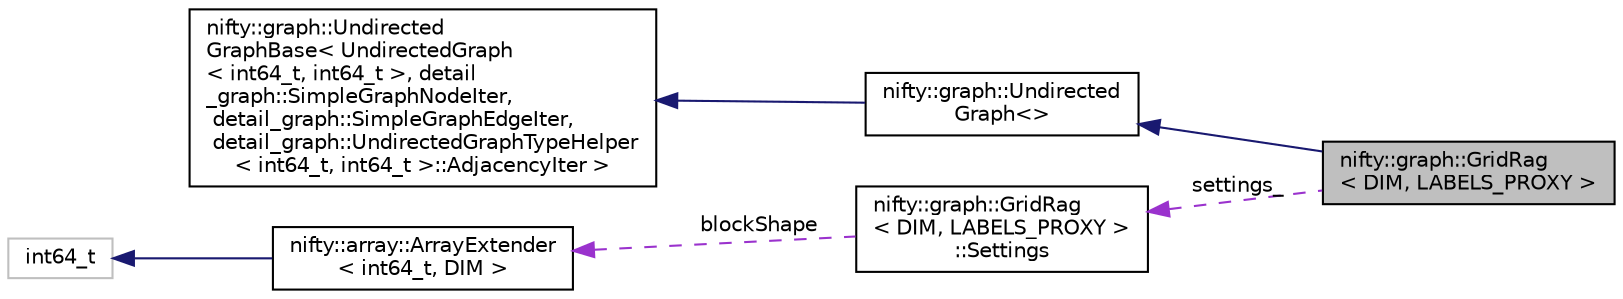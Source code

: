 digraph "nifty::graph::GridRag&lt; DIM, LABELS_PROXY &gt;"
{
  edge [fontname="Helvetica",fontsize="10",labelfontname="Helvetica",labelfontsize="10"];
  node [fontname="Helvetica",fontsize="10",shape=record];
  rankdir="LR";
  Node1 [label="nifty::graph::GridRag\l\< DIM, LABELS_PROXY \>",height=0.2,width=0.4,color="black", fillcolor="grey75", style="filled", fontcolor="black"];
  Node2 -> Node1 [dir="back",color="midnightblue",fontsize="10",style="solid",fontname="Helvetica"];
  Node2 [label="nifty::graph::Undirected\lGraph\<\>",height=0.2,width=0.4,color="black", fillcolor="white", style="filled",URL="$classnifty_1_1graph_1_1UndirectedGraph.html"];
  Node3 -> Node2 [dir="back",color="midnightblue",fontsize="10",style="solid",fontname="Helvetica"];
  Node3 [label="nifty::graph::Undirected\lGraphBase\< UndirectedGraph\l\< int64_t, int64_t \>, detail\l_graph::SimpleGraphNodeIter,\l detail_graph::SimpleGraphEdgeIter,\l detail_graph::UndirectedGraphTypeHelper\l\< int64_t, int64_t \>::AdjacencyIter \>",height=0.2,width=0.4,color="black", fillcolor="white", style="filled",URL="$classnifty_1_1graph_1_1UndirectedGraphBase.html"];
  Node4 -> Node1 [dir="back",color="darkorchid3",fontsize="10",style="dashed",label=" settings_" ,fontname="Helvetica"];
  Node4 [label="nifty::graph::GridRag\l\< DIM, LABELS_PROXY \>\l::Settings",height=0.2,width=0.4,color="black", fillcolor="white", style="filled",URL="$structnifty_1_1graph_1_1GridRag_1_1Settings.html"];
  Node5 -> Node4 [dir="back",color="darkorchid3",fontsize="10",style="dashed",label=" blockShape" ,fontname="Helvetica"];
  Node5 [label="nifty::array::ArrayExtender\l\< int64_t, DIM \>",height=0.2,width=0.4,color="black", fillcolor="white", style="filled",URL="$classnifty_1_1array_1_1ArrayExtender.html"];
  Node6 -> Node5 [dir="back",color="midnightblue",fontsize="10",style="solid",fontname="Helvetica"];
  Node6 [label="int64_t",height=0.2,width=0.4,color="grey75", fillcolor="white", style="filled"];
}
